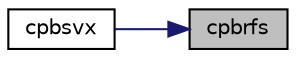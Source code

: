 digraph "cpbrfs"
{
 // LATEX_PDF_SIZE
  edge [fontname="Helvetica",fontsize="10",labelfontname="Helvetica",labelfontsize="10"];
  node [fontname="Helvetica",fontsize="10",shape=record];
  rankdir="RL";
  Node1 [label="cpbrfs",height=0.2,width=0.4,color="black", fillcolor="grey75", style="filled", fontcolor="black",tooltip="CPBRFS"];
  Node1 -> Node2 [dir="back",color="midnightblue",fontsize="10",style="solid",fontname="Helvetica"];
  Node2 [label="cpbsvx",height=0.2,width=0.4,color="black", fillcolor="white", style="filled",URL="$cpbsvx_8f.html#ab6eacad249a7dcb36a0fae555742c656",tooltip="CPBSVX computes the solution to system of linear equations A * X = B for OTHER matrices"];
}
